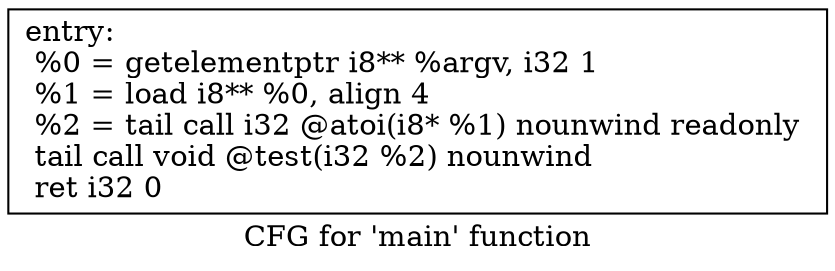 digraph "CFG for 'main' function" {
	label="CFG for 'main' function";

	Node0x8500990 [shape=record,label="{entry:\l  %0 = getelementptr i8** %argv, i32 1    \l  %1 = load i8** %0, align 4    \l  %2 = tail call i32 @atoi(i8* %1) nounwind readonly    \l  tail call void @test(i32 %2) nounwind\l  ret i32 0\l}"];
}
